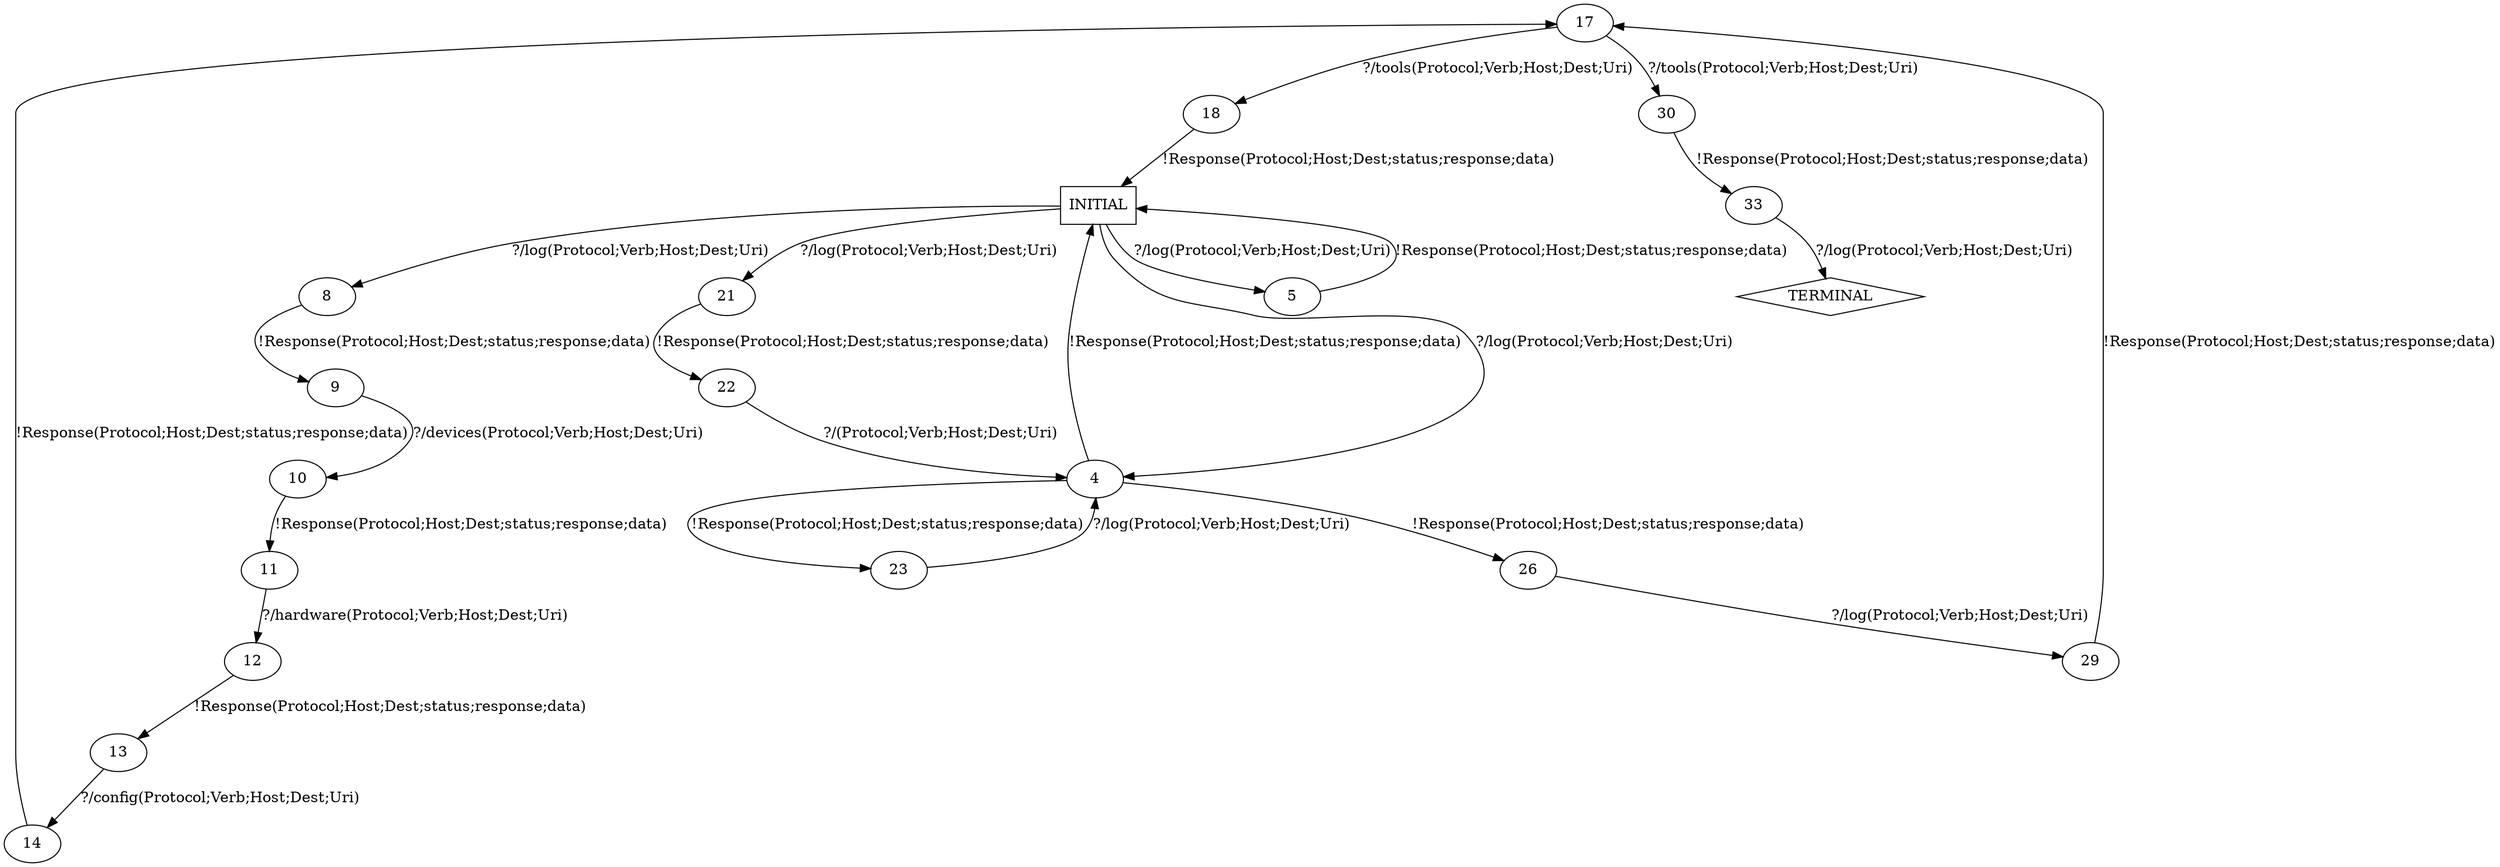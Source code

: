 digraph G {
  1 [label="TERMINAL",shape=diamond];
  3 [label="INITIAL",shape=box];
  4 [label="4"];
  5 [label="5"];
  8 [label="8"];
  9 [label="9"];
  10 [label="10"];
  11 [label="11"];
  12 [label="12"];
  13 [label="13"];
  14 [label="14"];
  17 [label="17"];
  18 [label="18"];
  21 [label="21"];
  22 [label="22"];
  23 [label="23"];
  26 [label="26"];
  29 [label="29"];
  30 [label="30"];
  33 [label="33"];
3->8  [label="?/log(Protocol;Verb;Host;Dest;Uri)"]
3->21  [label="?/log(Protocol;Verb;Host;Dest;Uri)"]
3->5  [label="?/log(Protocol;Verb;Host;Dest;Uri)"]
3->4  [label="?/log(Protocol;Verb;Host;Dest;Uri)"]
4->26  [label="!Response(Protocol;Host;Dest;status;response;data)"]
4->23  [label="!Response(Protocol;Host;Dest;status;response;data)"]
4->3  [label="!Response(Protocol;Host;Dest;status;response;data)"]
5->3  [label="!Response(Protocol;Host;Dest;status;response;data)"]
8->9  [label="!Response(Protocol;Host;Dest;status;response;data)"]
9->10  [label="?/devices(Protocol;Verb;Host;Dest;Uri)"]
10->11  [label="!Response(Protocol;Host;Dest;status;response;data)"]
11->12  [label="?/hardware(Protocol;Verb;Host;Dest;Uri)"]
12->13  [label="!Response(Protocol;Host;Dest;status;response;data)"]
13->14  [label="?/config(Protocol;Verb;Host;Dest;Uri)"]
14->17  [label="!Response(Protocol;Host;Dest;status;response;data)"]
17->30  [label="?/tools(Protocol;Verb;Host;Dest;Uri)"]
17->18  [label="?/tools(Protocol;Verb;Host;Dest;Uri)"]
18->3  [label="!Response(Protocol;Host;Dest;status;response;data)"]
21->22  [label="!Response(Protocol;Host;Dest;status;response;data)"]
22->4  [label="?/(Protocol;Verb;Host;Dest;Uri)"]
23->4  [label="?/log(Protocol;Verb;Host;Dest;Uri)"]
26->29  [label="?/log(Protocol;Verb;Host;Dest;Uri)"]
29->17  [label="!Response(Protocol;Host;Dest;status;response;data)"]
30->33  [label="!Response(Protocol;Host;Dest;status;response;data)"]
33->1  [label="?/log(Protocol;Verb;Host;Dest;Uri)"]
}

